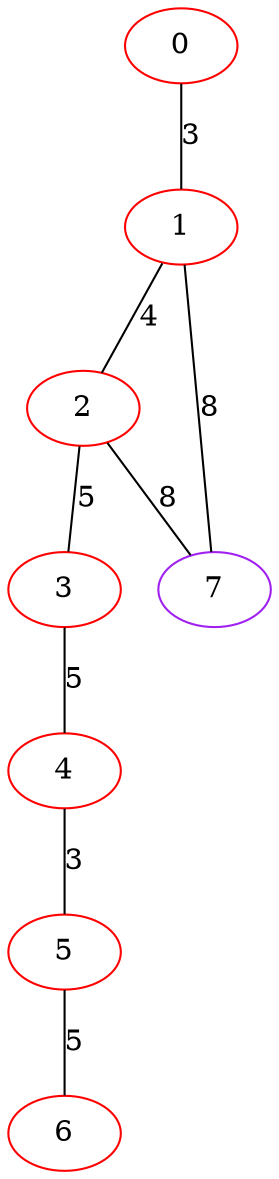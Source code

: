 graph "" {
0 [color=red, weight=1];
1 [color=red, weight=1];
2 [color=red, weight=1];
3 [color=red, weight=1];
4 [color=red, weight=1];
5 [color=red, weight=1];
6 [color=red, weight=1];
7 [color=purple, weight=4];
0 -- 1  [key=0, label=3];
1 -- 2  [key=0, label=4];
1 -- 7  [key=0, label=8];
2 -- 3  [key=0, label=5];
2 -- 7  [key=0, label=8];
3 -- 4  [key=0, label=5];
4 -- 5  [key=0, label=3];
5 -- 6  [key=0, label=5];
}
